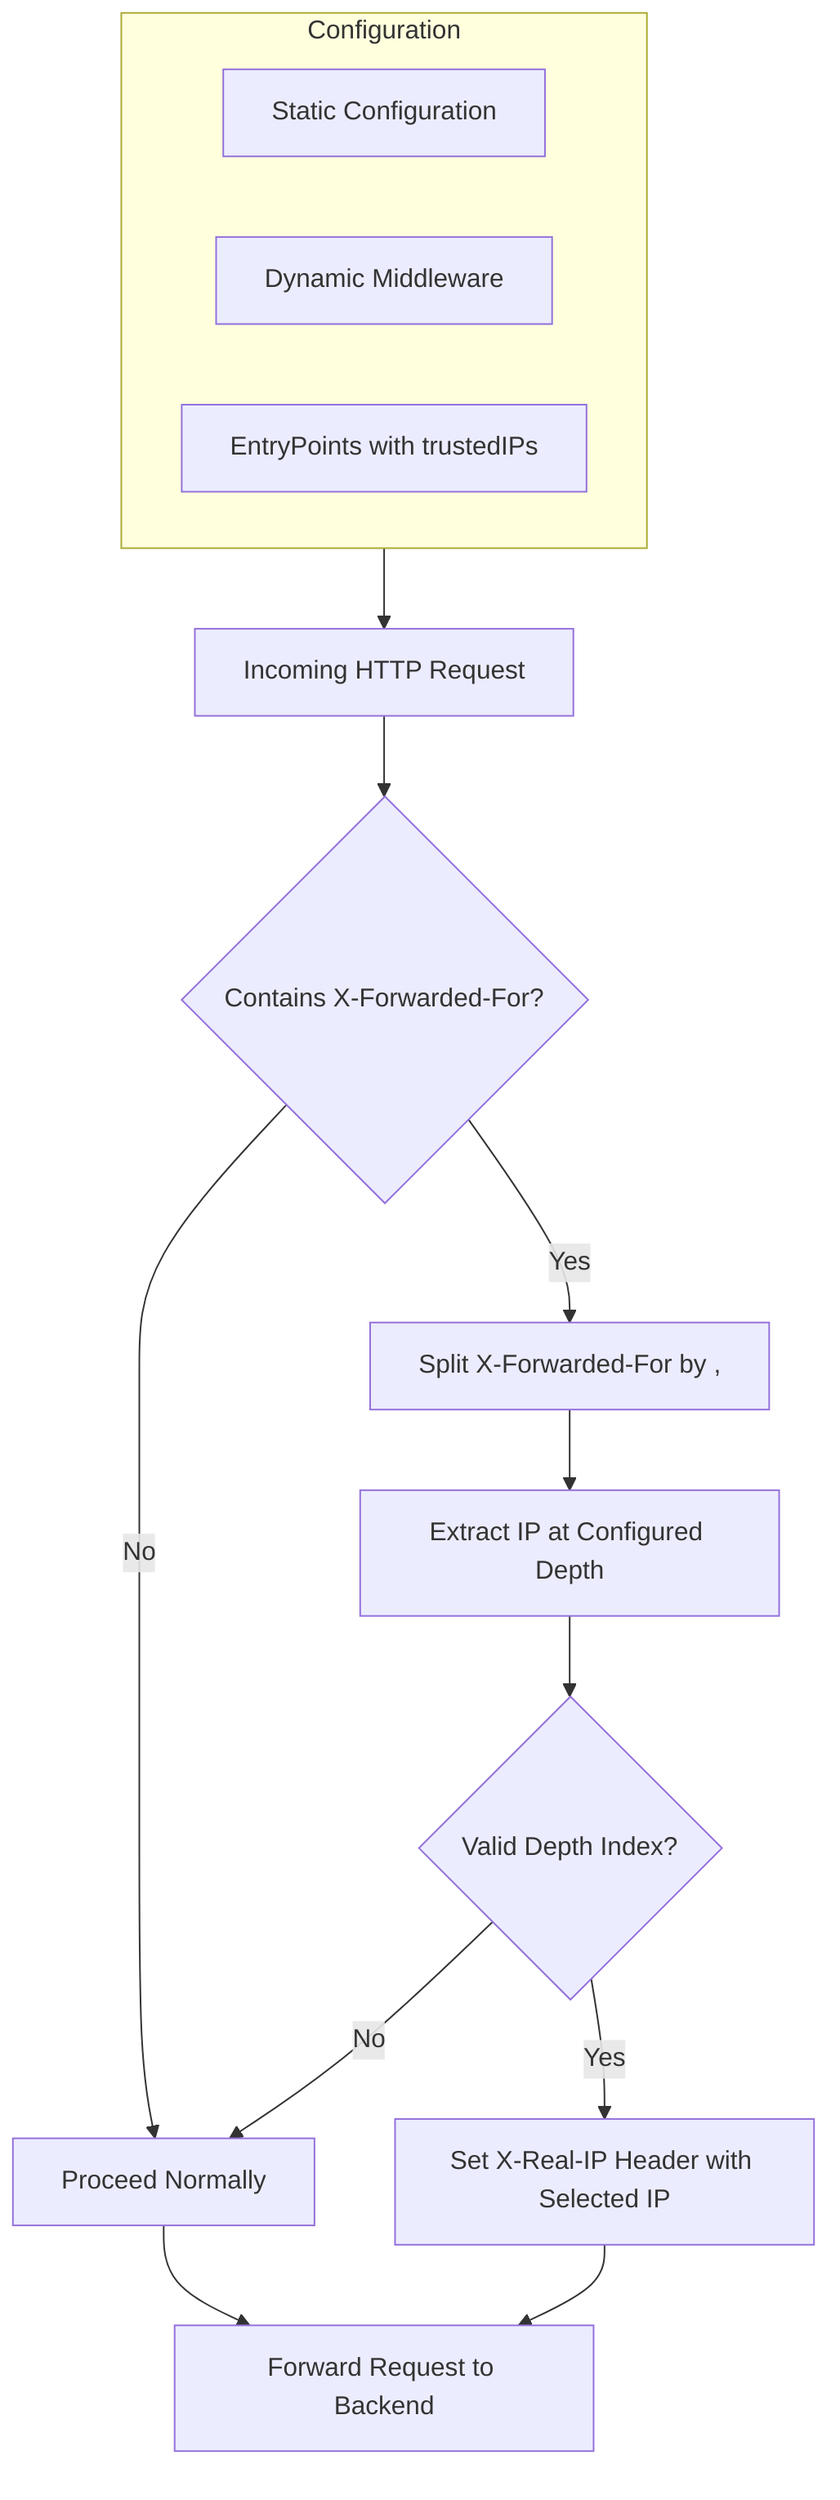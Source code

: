 flowchart TD
    A[Incoming HTTP Request] --> B{Contains X-Forwarded-For?}
    B -- No --> Z[Proceed Normally]
    B -- Yes --> C[Split X-Forwarded-For by ,]
    C --> D[Extract IP at Configured Depth]
    D --> E{Valid Depth Index?}
    E -- No --> Z
    E -- Yes --> F[Set X-Real-IP Header with Selected IP]
    F --> G[Forward Request to Backend]
    Z --> G

    subgraph Configuration
        H[Static Configuration]
        I[Dynamic Middleware]
        J[EntryPoints with trustedIPs]
    end

    Configuration --> A